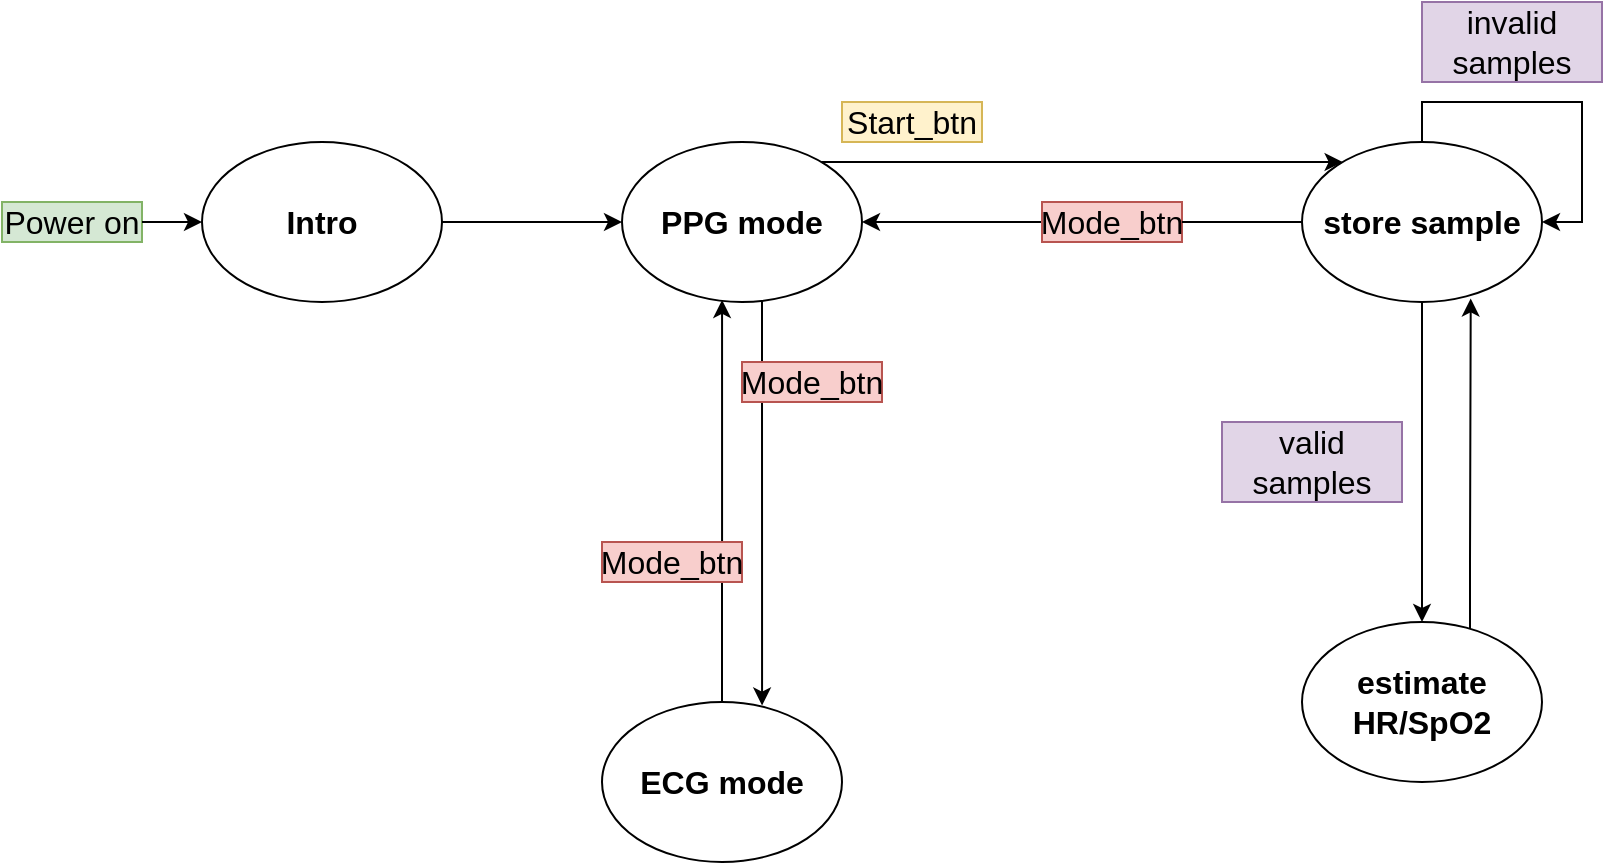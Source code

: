 <mxfile version="17.4.0" type="device"><diagram id="p0UCN6x2W_I0Uy9HcS5A" name="Page-1"><mxGraphModel dx="1038" dy="579" grid="1" gridSize="10" guides="1" tooltips="1" connect="1" arrows="1" fold="1" page="1" pageScale="1" pageWidth="850" pageHeight="1100" math="0" shadow="0"><root><mxCell id="0"/><mxCell id="1" parent="0"/><mxCell id="SCT6iprwxLQfti-AK1uD-6" style="edgeStyle=orthogonalEdgeStyle;rounded=0;orthogonalLoop=1;jettySize=auto;html=1;entryX=0;entryY=0.5;entryDx=0;entryDy=0;fontSize=16;" parent="1" source="SCT6iprwxLQfti-AK1uD-1" target="SCT6iprwxLQfti-AK1uD-2" edge="1"><mxGeometry relative="1" as="geometry"/></mxCell><mxCell id="SCT6iprwxLQfti-AK1uD-17" style="edgeStyle=none;rounded=0;orthogonalLoop=1;jettySize=auto;html=1;fontSize=16;endArrow=none;endFill=0;startArrow=none;startFill=1;" parent="1" source="SCT6iprwxLQfti-AK1uD-18" edge="1"><mxGeometry relative="1" as="geometry"><mxPoint x="30" y="120" as="targetPoint"/></mxGeometry></mxCell><mxCell id="SCT6iprwxLQfti-AK1uD-1" value="Intro" style="ellipse;whiteSpace=wrap;html=1;fontStyle=1;fontSize=16;" parent="1" vertex="1"><mxGeometry x="130" y="80" width="120" height="80" as="geometry"/></mxCell><mxCell id="SCT6iprwxLQfti-AK1uD-7" style="edgeStyle=orthogonalEdgeStyle;rounded=0;orthogonalLoop=1;jettySize=auto;html=1;entryX=0.667;entryY=0.022;entryDx=0;entryDy=0;entryPerimeter=0;fontSize=16;" parent="1" source="SCT6iprwxLQfti-AK1uD-2" target="SCT6iprwxLQfti-AK1uD-3" edge="1"><mxGeometry relative="1" as="geometry"><Array as="points"><mxPoint x="410" y="180"/><mxPoint x="410" y="180"/></Array></mxGeometry></mxCell><mxCell id="3XX4C_qYVTwSm-k2yi4M-2" style="edgeStyle=orthogonalEdgeStyle;rounded=0;orthogonalLoop=1;jettySize=auto;html=1;" edge="1" parent="1" source="SCT6iprwxLQfti-AK1uD-2" target="SCT6iprwxLQfti-AK1uD-5"><mxGeometry relative="1" as="geometry"><Array as="points"><mxPoint x="510" y="90"/><mxPoint x="510" y="90"/></Array></mxGeometry></mxCell><mxCell id="SCT6iprwxLQfti-AK1uD-2" value="PPG mode" style="ellipse;whiteSpace=wrap;html=1;fontStyle=1;fontSize=16;" parent="1" vertex="1"><mxGeometry x="340" y="80" width="120" height="80" as="geometry"/></mxCell><mxCell id="SCT6iprwxLQfti-AK1uD-8" style="edgeStyle=orthogonalEdgeStyle;rounded=0;orthogonalLoop=1;jettySize=auto;html=1;entryX=0.417;entryY=0.987;entryDx=0;entryDy=0;entryPerimeter=0;fontSize=16;" parent="1" source="SCT6iprwxLQfti-AK1uD-3" target="SCT6iprwxLQfti-AK1uD-2" edge="1"><mxGeometry relative="1" as="geometry"/></mxCell><mxCell id="SCT6iprwxLQfti-AK1uD-3" value="ECG mode" style="ellipse;whiteSpace=wrap;html=1;fontStyle=1;fontSize=16;" parent="1" vertex="1"><mxGeometry x="330" y="360" width="120" height="80" as="geometry"/></mxCell><mxCell id="SCT6iprwxLQfti-AK1uD-31" style="edgeStyle=none;rounded=0;orthogonalLoop=1;jettySize=auto;html=1;entryX=0.5;entryY=0;entryDx=0;entryDy=0;fontSize=16;startArrow=none;startFill=0;endArrow=classic;endFill=1;" parent="1" source="SCT6iprwxLQfti-AK1uD-5" target="SCT6iprwxLQfti-AK1uD-30" edge="1"><mxGeometry relative="1" as="geometry"/></mxCell><mxCell id="SCT6iprwxLQfti-AK1uD-32" style="edgeStyle=none;rounded=0;orthogonalLoop=1;jettySize=auto;html=1;fontSize=16;startArrow=none;startFill=0;endArrow=classic;endFill=1;" parent="1" source="SCT6iprwxLQfti-AK1uD-34" target="SCT6iprwxLQfti-AK1uD-2" edge="1"><mxGeometry relative="1" as="geometry"/></mxCell><mxCell id="SCT6iprwxLQfti-AK1uD-5" value="store sample" style="ellipse;whiteSpace=wrap;html=1;fontStyle=1;fontSize=16;" parent="1" vertex="1"><mxGeometry x="680" y="80" width="120" height="80" as="geometry"/></mxCell><mxCell id="SCT6iprwxLQfti-AK1uD-20" value="Mode_btn" style="text;html=1;strokeColor=#b85450;fillColor=#f8cecc;align=center;verticalAlign=middle;whiteSpace=wrap;rounded=0;fontSize=16;" parent="1" vertex="1"><mxGeometry x="330" y="280" width="70" height="20" as="geometry"/></mxCell><mxCell id="SCT6iprwxLQfti-AK1uD-21" value="Mode_btn" style="text;html=1;strokeColor=#b85450;fillColor=#f8cecc;align=center;verticalAlign=middle;whiteSpace=wrap;rounded=0;fontSize=16;" parent="1" vertex="1"><mxGeometry x="400" y="190" width="70" height="20" as="geometry"/></mxCell><mxCell id="SCT6iprwxLQfti-AK1uD-18" value="Power on" style="text;html=1;strokeColor=#82b366;fillColor=#d5e8d4;align=center;verticalAlign=middle;whiteSpace=wrap;rounded=0;fontSize=16;" parent="1" vertex="1"><mxGeometry x="30" y="110" width="70" height="20" as="geometry"/></mxCell><mxCell id="SCT6iprwxLQfti-AK1uD-22" value="" style="edgeStyle=none;rounded=0;orthogonalLoop=1;jettySize=auto;html=1;fontSize=16;endArrow=none;endFill=0;startArrow=classic;startFill=1;" parent="1" source="SCT6iprwxLQfti-AK1uD-1" target="SCT6iprwxLQfti-AK1uD-18" edge="1"><mxGeometry relative="1" as="geometry"><mxPoint x="30" y="120" as="targetPoint"/><mxPoint x="130" y="120" as="sourcePoint"/></mxGeometry></mxCell><mxCell id="3XX4C_qYVTwSm-k2yi4M-10" style="edgeStyle=orthogonalEdgeStyle;rounded=0;orthogonalLoop=1;jettySize=auto;html=1;entryX=0.703;entryY=0.978;entryDx=0;entryDy=0;entryPerimeter=0;" edge="1" parent="1" source="SCT6iprwxLQfti-AK1uD-30" target="SCT6iprwxLQfti-AK1uD-5"><mxGeometry relative="1" as="geometry"><Array as="points"><mxPoint x="764" y="290"/><mxPoint x="764" y="290"/></Array></mxGeometry></mxCell><mxCell id="SCT6iprwxLQfti-AK1uD-30" value="estimate HR/SpO2" style="ellipse;whiteSpace=wrap;html=1;fontStyle=1;fontSize=16;" parent="1" vertex="1"><mxGeometry x="680" y="320" width="120" height="80" as="geometry"/></mxCell><mxCell id="SCT6iprwxLQfti-AK1uD-34" value="Mode_btn" style="text;html=1;strokeColor=#b85450;fillColor=#f8cecc;align=center;verticalAlign=middle;whiteSpace=wrap;rounded=0;fontSize=16;" parent="1" vertex="1"><mxGeometry x="550" y="110" width="70" height="20" as="geometry"/></mxCell><mxCell id="3XX4C_qYVTwSm-k2yi4M-1" value="" style="edgeStyle=none;rounded=0;orthogonalLoop=1;jettySize=auto;html=1;fontSize=16;startArrow=none;startFill=0;endArrow=none;endFill=1;" edge="1" parent="1" source="SCT6iprwxLQfti-AK1uD-5" target="SCT6iprwxLQfti-AK1uD-34"><mxGeometry relative="1" as="geometry"><mxPoint x="680" y="120" as="sourcePoint"/><mxPoint x="460" y="120" as="targetPoint"/></mxGeometry></mxCell><mxCell id="3XX4C_qYVTwSm-k2yi4M-3" value="Start_btn" style="text;html=1;strokeColor=#d6b656;fillColor=#fff2cc;align=center;verticalAlign=middle;whiteSpace=wrap;rounded=0;fontSize=16;" vertex="1" parent="1"><mxGeometry x="450" y="60" width="70" height="20" as="geometry"/></mxCell><mxCell id="3XX4C_qYVTwSm-k2yi4M-6" style="edgeStyle=orthogonalEdgeStyle;rounded=0;orthogonalLoop=1;jettySize=auto;html=1;entryX=1;entryY=0.5;entryDx=0;entryDy=0;" edge="1" parent="1" source="SCT6iprwxLQfti-AK1uD-5" target="SCT6iprwxLQfti-AK1uD-5"><mxGeometry relative="1" as="geometry"/></mxCell><mxCell id="3XX4C_qYVTwSm-k2yi4M-7" value="invalid samples" style="text;html=1;strokeColor=#9673a6;fillColor=#e1d5e7;align=center;verticalAlign=middle;whiteSpace=wrap;rounded=0;fontSize=16;" vertex="1" parent="1"><mxGeometry x="740" y="10" width="90" height="40" as="geometry"/></mxCell><mxCell id="3XX4C_qYVTwSm-k2yi4M-9" value="valid samples" style="text;html=1;strokeColor=#9673a6;fillColor=#e1d5e7;align=center;verticalAlign=middle;whiteSpace=wrap;rounded=0;fontSize=16;" vertex="1" parent="1"><mxGeometry x="640" y="220" width="90" height="40" as="geometry"/></mxCell></root></mxGraphModel></diagram></mxfile>